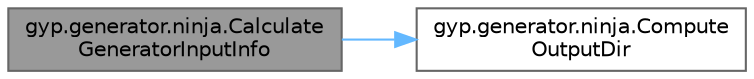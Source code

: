 digraph "gyp.generator.ninja.CalculateGeneratorInputInfo"
{
 // LATEX_PDF_SIZE
  bgcolor="transparent";
  edge [fontname=Helvetica,fontsize=10,labelfontname=Helvetica,labelfontsize=10];
  node [fontname=Helvetica,fontsize=10,shape=box,height=0.2,width=0.4];
  rankdir="LR";
  Node1 [id="Node000001",label="gyp.generator.ninja.Calculate\lGeneratorInputInfo",height=0.2,width=0.4,color="gray40", fillcolor="grey60", style="filled", fontcolor="black",tooltip=" "];
  Node1 -> Node2 [id="edge3_Node000001_Node000002",color="steelblue1",style="solid",tooltip=" "];
  Node2 [id="Node000002",label="gyp.generator.ninja.Compute\lOutputDir",height=0.2,width=0.4,color="grey40", fillcolor="white", style="filled",URL="$namespacegyp_1_1generator_1_1ninja.html#a7c1f50d1b8493a9c6b2f7ce07ef4bb2b",tooltip=" "];
}
